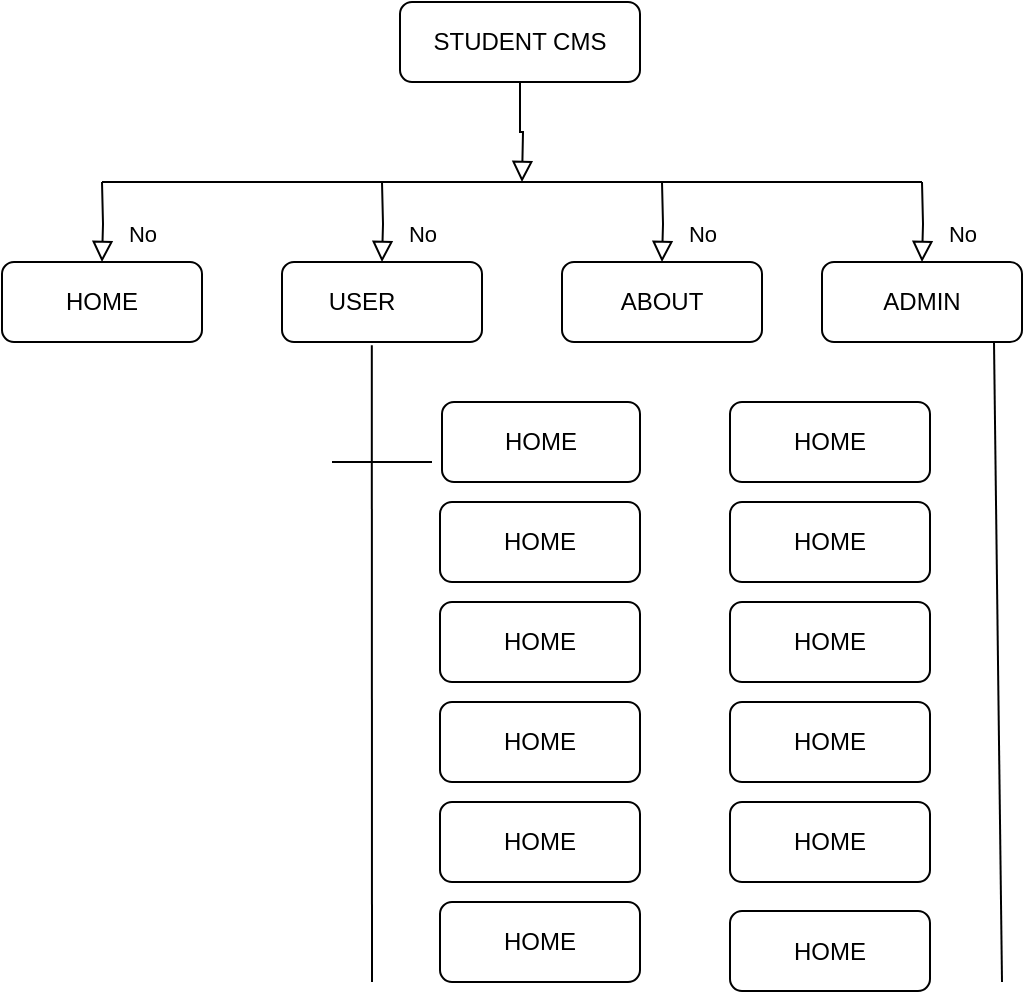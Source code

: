 <mxfile version="26.1.1">
  <diagram id="C5RBs43oDa-KdzZeNtuy" name="Page-1">
    <mxGraphModel dx="169" dy="92" grid="1" gridSize="10" guides="1" tooltips="1" connect="1" arrows="1" fold="1" page="1" pageScale="1" pageWidth="827" pageHeight="1169" math="0" shadow="0">
      <root>
        <mxCell id="WIyWlLk6GJQsqaUBKTNV-0" />
        <mxCell id="WIyWlLk6GJQsqaUBKTNV-1" parent="WIyWlLk6GJQsqaUBKTNV-0" />
        <mxCell id="XgQ5IdHaCChkfWggYWmZ-5" value="" style="rounded=0;html=1;jettySize=auto;orthogonalLoop=1;fontSize=11;endArrow=block;endFill=0;endSize=8;strokeWidth=1;shadow=0;labelBackgroundColor=none;edgeStyle=orthogonalEdgeStyle;" edge="1" parent="WIyWlLk6GJQsqaUBKTNV-1" source="XgQ5IdHaCChkfWggYWmZ-6">
          <mxGeometry relative="1" as="geometry">
            <mxPoint x="520" y="240" as="targetPoint" />
          </mxGeometry>
        </mxCell>
        <mxCell id="XgQ5IdHaCChkfWggYWmZ-6" value="STUDENT CMS" style="rounded=1;whiteSpace=wrap;html=1;fontSize=12;glass=0;strokeWidth=1;shadow=0;" vertex="1" parent="WIyWlLk6GJQsqaUBKTNV-1">
          <mxGeometry x="459" y="150" width="120" height="40" as="geometry" />
        </mxCell>
        <mxCell id="XgQ5IdHaCChkfWggYWmZ-9" value="ABOUT" style="rounded=1;whiteSpace=wrap;html=1;" vertex="1" parent="WIyWlLk6GJQsqaUBKTNV-1">
          <mxGeometry x="540" y="280" width="100" height="40" as="geometry" />
        </mxCell>
        <mxCell id="XgQ5IdHaCChkfWggYWmZ-10" value="HOME" style="rounded=1;whiteSpace=wrap;html=1;" vertex="1" parent="WIyWlLk6GJQsqaUBKTNV-1">
          <mxGeometry x="260" y="280" width="100" height="40" as="geometry" />
        </mxCell>
        <mxCell id="XgQ5IdHaCChkfWggYWmZ-11" value="USER&lt;span style=&quot;white-space: pre;&quot;&gt;&#x9;&lt;/span&gt;" style="rounded=1;whiteSpace=wrap;html=1;" vertex="1" parent="WIyWlLk6GJQsqaUBKTNV-1">
          <mxGeometry x="400" y="280" width="100" height="40" as="geometry" />
        </mxCell>
        <mxCell id="XgQ5IdHaCChkfWggYWmZ-12" value="ADMIN" style="rounded=1;whiteSpace=wrap;html=1;" vertex="1" parent="WIyWlLk6GJQsqaUBKTNV-1">
          <mxGeometry x="670" y="280" width="100" height="40" as="geometry" />
        </mxCell>
        <mxCell id="XgQ5IdHaCChkfWggYWmZ-15" value="" style="endArrow=none;html=1;rounded=0;" edge="1" parent="WIyWlLk6GJQsqaUBKTNV-1">
          <mxGeometry width="50" height="50" relative="1" as="geometry">
            <mxPoint x="310" y="240" as="sourcePoint" />
            <mxPoint x="720" y="240" as="targetPoint" />
            <Array as="points">
              <mxPoint x="500" y="240" />
            </Array>
          </mxGeometry>
        </mxCell>
        <mxCell id="XgQ5IdHaCChkfWggYWmZ-17" value="No" style="rounded=0;html=1;jettySize=auto;orthogonalLoop=1;fontSize=11;endArrow=block;endFill=0;endSize=8;strokeWidth=1;shadow=0;labelBackgroundColor=none;edgeStyle=orthogonalEdgeStyle;entryX=0.5;entryY=0;entryDx=0;entryDy=0;" edge="1" parent="WIyWlLk6GJQsqaUBKTNV-1" target="XgQ5IdHaCChkfWggYWmZ-10">
          <mxGeometry x="0.333" y="20" relative="1" as="geometry">
            <mxPoint as="offset" />
            <mxPoint x="310" y="240" as="sourcePoint" />
            <mxPoint x="370" y="270" as="targetPoint" />
          </mxGeometry>
        </mxCell>
        <mxCell id="XgQ5IdHaCChkfWggYWmZ-18" value="No" style="rounded=0;html=1;jettySize=auto;orthogonalLoop=1;fontSize=11;endArrow=block;endFill=0;endSize=8;strokeWidth=1;shadow=0;labelBackgroundColor=none;edgeStyle=orthogonalEdgeStyle;entryX=0.5;entryY=0;entryDx=0;entryDy=0;" edge="1" parent="WIyWlLk6GJQsqaUBKTNV-1" target="XgQ5IdHaCChkfWggYWmZ-11">
          <mxGeometry x="0.333" y="20" relative="1" as="geometry">
            <mxPoint as="offset" />
            <mxPoint x="450" y="240" as="sourcePoint" />
            <mxPoint x="450" y="270" as="targetPoint" />
            <Array as="points" />
          </mxGeometry>
        </mxCell>
        <mxCell id="XgQ5IdHaCChkfWggYWmZ-23" value="No" style="rounded=0;html=1;jettySize=auto;orthogonalLoop=1;fontSize=11;endArrow=block;endFill=0;endSize=8;strokeWidth=1;shadow=0;labelBackgroundColor=none;edgeStyle=orthogonalEdgeStyle;entryX=0.5;entryY=0;entryDx=0;entryDy=0;" edge="1" parent="WIyWlLk6GJQsqaUBKTNV-1" target="XgQ5IdHaCChkfWggYWmZ-9">
          <mxGeometry x="0.333" y="20" relative="1" as="geometry">
            <mxPoint as="offset" />
            <mxPoint x="590" y="240" as="sourcePoint" />
            <mxPoint x="576" y="270" as="targetPoint" />
            <Array as="points" />
          </mxGeometry>
        </mxCell>
        <mxCell id="XgQ5IdHaCChkfWggYWmZ-26" value="No" style="rounded=0;html=1;jettySize=auto;orthogonalLoop=1;fontSize=11;endArrow=block;endFill=0;endSize=8;strokeWidth=1;shadow=0;labelBackgroundColor=none;edgeStyle=orthogonalEdgeStyle;entryX=0.5;entryY=0;entryDx=0;entryDy=0;" edge="1" parent="WIyWlLk6GJQsqaUBKTNV-1" target="XgQ5IdHaCChkfWggYWmZ-12">
          <mxGeometry x="0.333" y="20" relative="1" as="geometry">
            <mxPoint as="offset" />
            <mxPoint x="720" y="240" as="sourcePoint" />
            <mxPoint x="657" y="290" as="targetPoint" />
            <Array as="points" />
          </mxGeometry>
        </mxCell>
        <mxCell id="XgQ5IdHaCChkfWggYWmZ-30" value="HOME" style="rounded=1;whiteSpace=wrap;html=1;" vertex="1" parent="WIyWlLk6GJQsqaUBKTNV-1">
          <mxGeometry x="480" y="350" width="99" height="40" as="geometry" />
        </mxCell>
        <mxCell id="XgQ5IdHaCChkfWggYWmZ-32" value="HOME" style="rounded=1;whiteSpace=wrap;html=1;" vertex="1" parent="WIyWlLk6GJQsqaUBKTNV-1">
          <mxGeometry x="479" y="400" width="100" height="40" as="geometry" />
        </mxCell>
        <mxCell id="XgQ5IdHaCChkfWggYWmZ-34" value="HOME" style="rounded=1;whiteSpace=wrap;html=1;" vertex="1" parent="WIyWlLk6GJQsqaUBKTNV-1">
          <mxGeometry x="479" y="450" width="100" height="40" as="geometry" />
        </mxCell>
        <mxCell id="XgQ5IdHaCChkfWggYWmZ-35" value="HOME" style="rounded=1;whiteSpace=wrap;html=1;" vertex="1" parent="WIyWlLk6GJQsqaUBKTNV-1">
          <mxGeometry x="479" y="500" width="100" height="40" as="geometry" />
        </mxCell>
        <mxCell id="XgQ5IdHaCChkfWggYWmZ-36" value="HOME" style="rounded=1;whiteSpace=wrap;html=1;" vertex="1" parent="WIyWlLk6GJQsqaUBKTNV-1">
          <mxGeometry x="479" y="550" width="100" height="40" as="geometry" />
        </mxCell>
        <mxCell id="XgQ5IdHaCChkfWggYWmZ-37" value="HOME" style="rounded=1;whiteSpace=wrap;html=1;" vertex="1" parent="WIyWlLk6GJQsqaUBKTNV-1">
          <mxGeometry x="479" y="600" width="100" height="40" as="geometry" />
        </mxCell>
        <mxCell id="XgQ5IdHaCChkfWggYWmZ-43" value="HOME" style="rounded=1;whiteSpace=wrap;html=1;" vertex="1" parent="WIyWlLk6GJQsqaUBKTNV-1">
          <mxGeometry x="624" y="400" width="100" height="40" as="geometry" />
        </mxCell>
        <mxCell id="XgQ5IdHaCChkfWggYWmZ-44" value="HOME" style="rounded=1;whiteSpace=wrap;html=1;" vertex="1" parent="WIyWlLk6GJQsqaUBKTNV-1">
          <mxGeometry x="624" y="450" width="100" height="40" as="geometry" />
        </mxCell>
        <mxCell id="XgQ5IdHaCChkfWggYWmZ-45" value="HOME" style="rounded=1;whiteSpace=wrap;html=1;" vertex="1" parent="WIyWlLk6GJQsqaUBKTNV-1">
          <mxGeometry x="624" y="500" width="100" height="40" as="geometry" />
        </mxCell>
        <mxCell id="XgQ5IdHaCChkfWggYWmZ-46" value="HOME" style="rounded=1;whiteSpace=wrap;html=1;" vertex="1" parent="WIyWlLk6GJQsqaUBKTNV-1">
          <mxGeometry x="624" y="550" width="100" height="40" as="geometry" />
        </mxCell>
        <mxCell id="XgQ5IdHaCChkfWggYWmZ-47" value="HOME" style="rounded=1;whiteSpace=wrap;html=1;" vertex="1" parent="WIyWlLk6GJQsqaUBKTNV-1">
          <mxGeometry x="624" y="604.5" width="100" height="40" as="geometry" />
        </mxCell>
        <mxCell id="XgQ5IdHaCChkfWggYWmZ-48" value="HOME" style="rounded=1;whiteSpace=wrap;html=1;" vertex="1" parent="WIyWlLk6GJQsqaUBKTNV-1">
          <mxGeometry x="624" y="350" width="100" height="40" as="geometry" />
        </mxCell>
        <mxCell id="XgQ5IdHaCChkfWggYWmZ-52" value="" style="endArrow=none;html=1;rounded=0;entryX=0.449;entryY=1.04;entryDx=0;entryDy=0;entryPerimeter=0;" edge="1" parent="WIyWlLk6GJQsqaUBKTNV-1" target="XgQ5IdHaCChkfWggYWmZ-11">
          <mxGeometry width="50" height="50" relative="1" as="geometry">
            <mxPoint x="445" y="640" as="sourcePoint" />
            <mxPoint x="470" y="340" as="targetPoint" />
          </mxGeometry>
        </mxCell>
        <mxCell id="XgQ5IdHaCChkfWggYWmZ-53" value="" style="endArrow=none;html=1;rounded=0;entryX=0.66;entryY=0.925;entryDx=0;entryDy=0;entryPerimeter=0;" edge="1" parent="WIyWlLk6GJQsqaUBKTNV-1">
          <mxGeometry width="50" height="50" relative="1" as="geometry">
            <mxPoint x="760" y="640" as="sourcePoint" />
            <mxPoint x="756" y="320" as="targetPoint" />
          </mxGeometry>
        </mxCell>
        <mxCell id="XgQ5IdHaCChkfWggYWmZ-62" value="" style="endArrow=none;html=1;rounded=0;" edge="1" parent="WIyWlLk6GJQsqaUBKTNV-1">
          <mxGeometry width="50" height="50" relative="1" as="geometry">
            <mxPoint x="425" y="380" as="sourcePoint" />
            <mxPoint x="475" y="380" as="targetPoint" />
          </mxGeometry>
        </mxCell>
      </root>
    </mxGraphModel>
  </diagram>
</mxfile>
